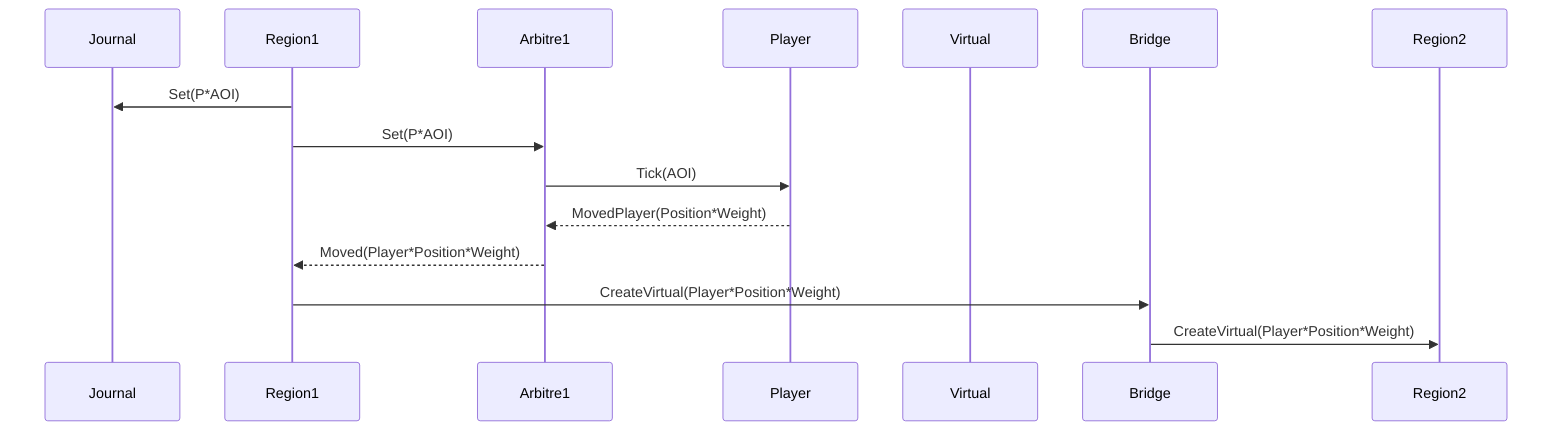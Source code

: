 sequenceDiagram
    participant Journal
    participant Region1
    participant Arbitre1
    participant Player
    participant Virtual
    participant Bridge
    participant Region2

Region1  ->>  Journal:Set(P*AOI)
Region1  ->>  Arbitre1:Set(P*AOI)
Arbitre1 ->>  Player:Tick(AOI)
Player   -->> Arbitre1:MovedPlayer(Position*Weight)
Arbitre1 -->> Region1:Moved(Player*Position*Weight)
Region1  ->>  Bridge:CreateVirtual(Player*Position*Weight)
Bridge   ->>  Region2:CreateVirtual(Player*Position*Weight)